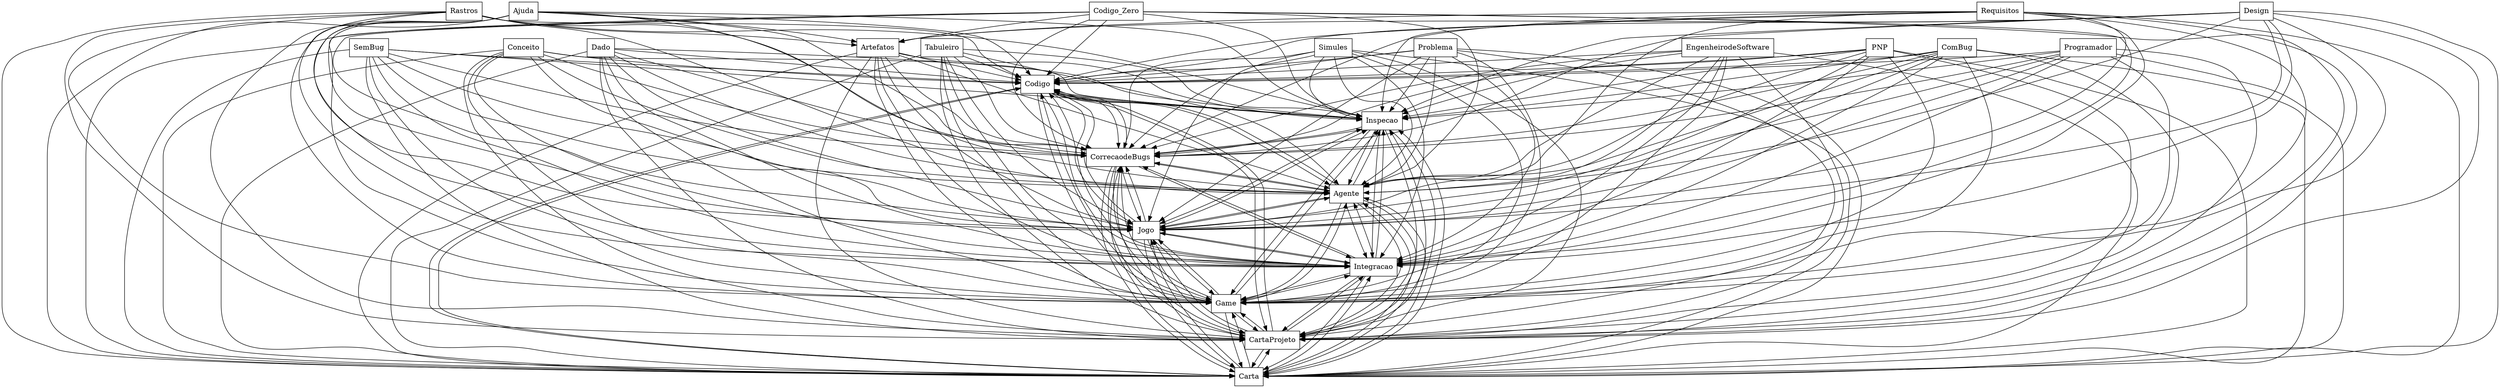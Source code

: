 digraph{
graph [rankdir=TB];
node [shape=box];
edge [arrowhead=normal];
0[label="Codigo",]
1[label="Inspecao",]
2[label="Conceito",]
3[label="Programador",]
4[label="EngenheirodeSoftware",]
5[label="Carta",]
6[label="CartaProjeto",]
7[label="Game",]
8[label="Simules",]
9[label="Artefatos",]
10[label="Codigo_Zero",]
11[label="Ajuda",]
12[label="SemBug",]
13[label="Integracao",]
14[label="PNP",]
15[label="Requisitos",]
16[label="Jogo",]
17[label="Design",]
18[label="Tabuleiro",]
19[label="ComBug",]
20[label="Problema",]
21[label="Dado",]
22[label="Rastros",]
23[label="Agente",]
24[label="CorrecaodeBugs",]
0->1[label="",]
0->5[label="",]
0->6[label="",]
0->7[label="",]
0->13[label="",]
0->16[label="",]
0->23[label="",]
0->24[label="",]
1->0[label="",]
1->5[label="",]
1->6[label="",]
1->7[label="",]
1->13[label="",]
1->16[label="",]
1->23[label="",]
1->24[label="",]
2->0[label="",]
2->1[label="",]
2->5[label="",]
2->6[label="",]
2->7[label="",]
2->13[label="",]
2->16[label="",]
2->23[label="",]
2->24[label="",]
3->0[label="",]
3->1[label="",]
3->5[label="",]
3->6[label="",]
3->7[label="",]
3->13[label="",]
3->16[label="",]
3->23[label="",]
3->24[label="",]
4->0[label="",]
4->1[label="",]
4->5[label="",]
4->6[label="",]
4->7[label="",]
4->13[label="",]
4->16[label="",]
4->23[label="",]
4->24[label="",]
5->0[label="",]
5->1[label="",]
5->6[label="",]
5->7[label="",]
5->13[label="",]
5->16[label="",]
5->23[label="",]
5->24[label="",]
6->0[label="",]
6->1[label="",]
6->5[label="",]
6->7[label="",]
6->13[label="",]
6->16[label="",]
6->23[label="",]
6->24[label="",]
7->0[label="",]
7->1[label="",]
7->5[label="",]
7->6[label="",]
7->13[label="",]
7->16[label="",]
7->23[label="",]
7->24[label="",]
8->0[label="",]
8->1[label="",]
8->5[label="",]
8->6[label="",]
8->7[label="",]
8->13[label="",]
8->16[label="",]
8->23[label="",]
8->24[label="",]
9->0[label="",]
9->1[label="",]
9->5[label="",]
9->6[label="",]
9->7[label="",]
9->13[label="",]
9->16[label="",]
9->23[label="",]
9->24[label="",]
10->0[label="",]
10->1[label="",]
10->5[label="",]
10->6[label="",]
10->7[label="",]
10->9[label="",]
10->13[label="",]
10->16[label="",]
10->23[label="",]
10->24[label="",]
11->0[label="",]
11->1[label="",]
11->5[label="",]
11->6[label="",]
11->7[label="",]
11->9[label="",]
11->13[label="",]
11->16[label="",]
11->23[label="",]
11->24[label="",]
12->0[label="",]
12->1[label="",]
12->5[label="",]
12->6[label="",]
12->7[label="",]
12->13[label="",]
12->16[label="",]
12->23[label="",]
12->24[label="",]
13->0[label="",]
13->1[label="",]
13->5[label="",]
13->6[label="",]
13->7[label="",]
13->16[label="",]
13->23[label="",]
13->24[label="",]
14->0[label="",]
14->1[label="",]
14->5[label="",]
14->6[label="",]
14->7[label="",]
14->13[label="",]
14->16[label="",]
14->23[label="",]
14->24[label="",]
15->0[label="",]
15->1[label="",]
15->5[label="",]
15->6[label="",]
15->7[label="",]
15->9[label="",]
15->13[label="",]
15->16[label="",]
15->23[label="",]
15->24[label="",]
16->0[label="",]
16->1[label="",]
16->5[label="",]
16->6[label="",]
16->7[label="",]
16->13[label="",]
16->23[label="",]
16->24[label="",]
17->0[label="",]
17->1[label="",]
17->5[label="",]
17->6[label="",]
17->7[label="",]
17->9[label="",]
17->13[label="",]
17->16[label="",]
17->23[label="",]
17->24[label="",]
18->0[label="",]
18->1[label="",]
18->5[label="",]
18->6[label="",]
18->7[label="",]
18->13[label="",]
18->16[label="",]
18->23[label="",]
18->24[label="",]
19->0[label="",]
19->1[label="",]
19->5[label="",]
19->6[label="",]
19->7[label="",]
19->13[label="",]
19->16[label="",]
19->23[label="",]
19->24[label="",]
20->0[label="",]
20->1[label="",]
20->5[label="",]
20->6[label="",]
20->7[label="",]
20->13[label="",]
20->16[label="",]
20->23[label="",]
20->24[label="",]
21->0[label="",]
21->1[label="",]
21->5[label="",]
21->6[label="",]
21->7[label="",]
21->13[label="",]
21->16[label="",]
21->23[label="",]
21->24[label="",]
22->0[label="",]
22->1[label="",]
22->5[label="",]
22->6[label="",]
22->7[label="",]
22->9[label="",]
22->13[label="",]
22->16[label="",]
22->23[label="",]
22->24[label="",]
23->0[label="",]
23->1[label="",]
23->5[label="",]
23->6[label="",]
23->7[label="",]
23->13[label="",]
23->16[label="",]
23->24[label="",]
24->0[label="",]
24->1[label="",]
24->5[label="",]
24->6[label="",]
24->7[label="",]
24->13[label="",]
24->16[label="",]
24->23[label="",]
}
